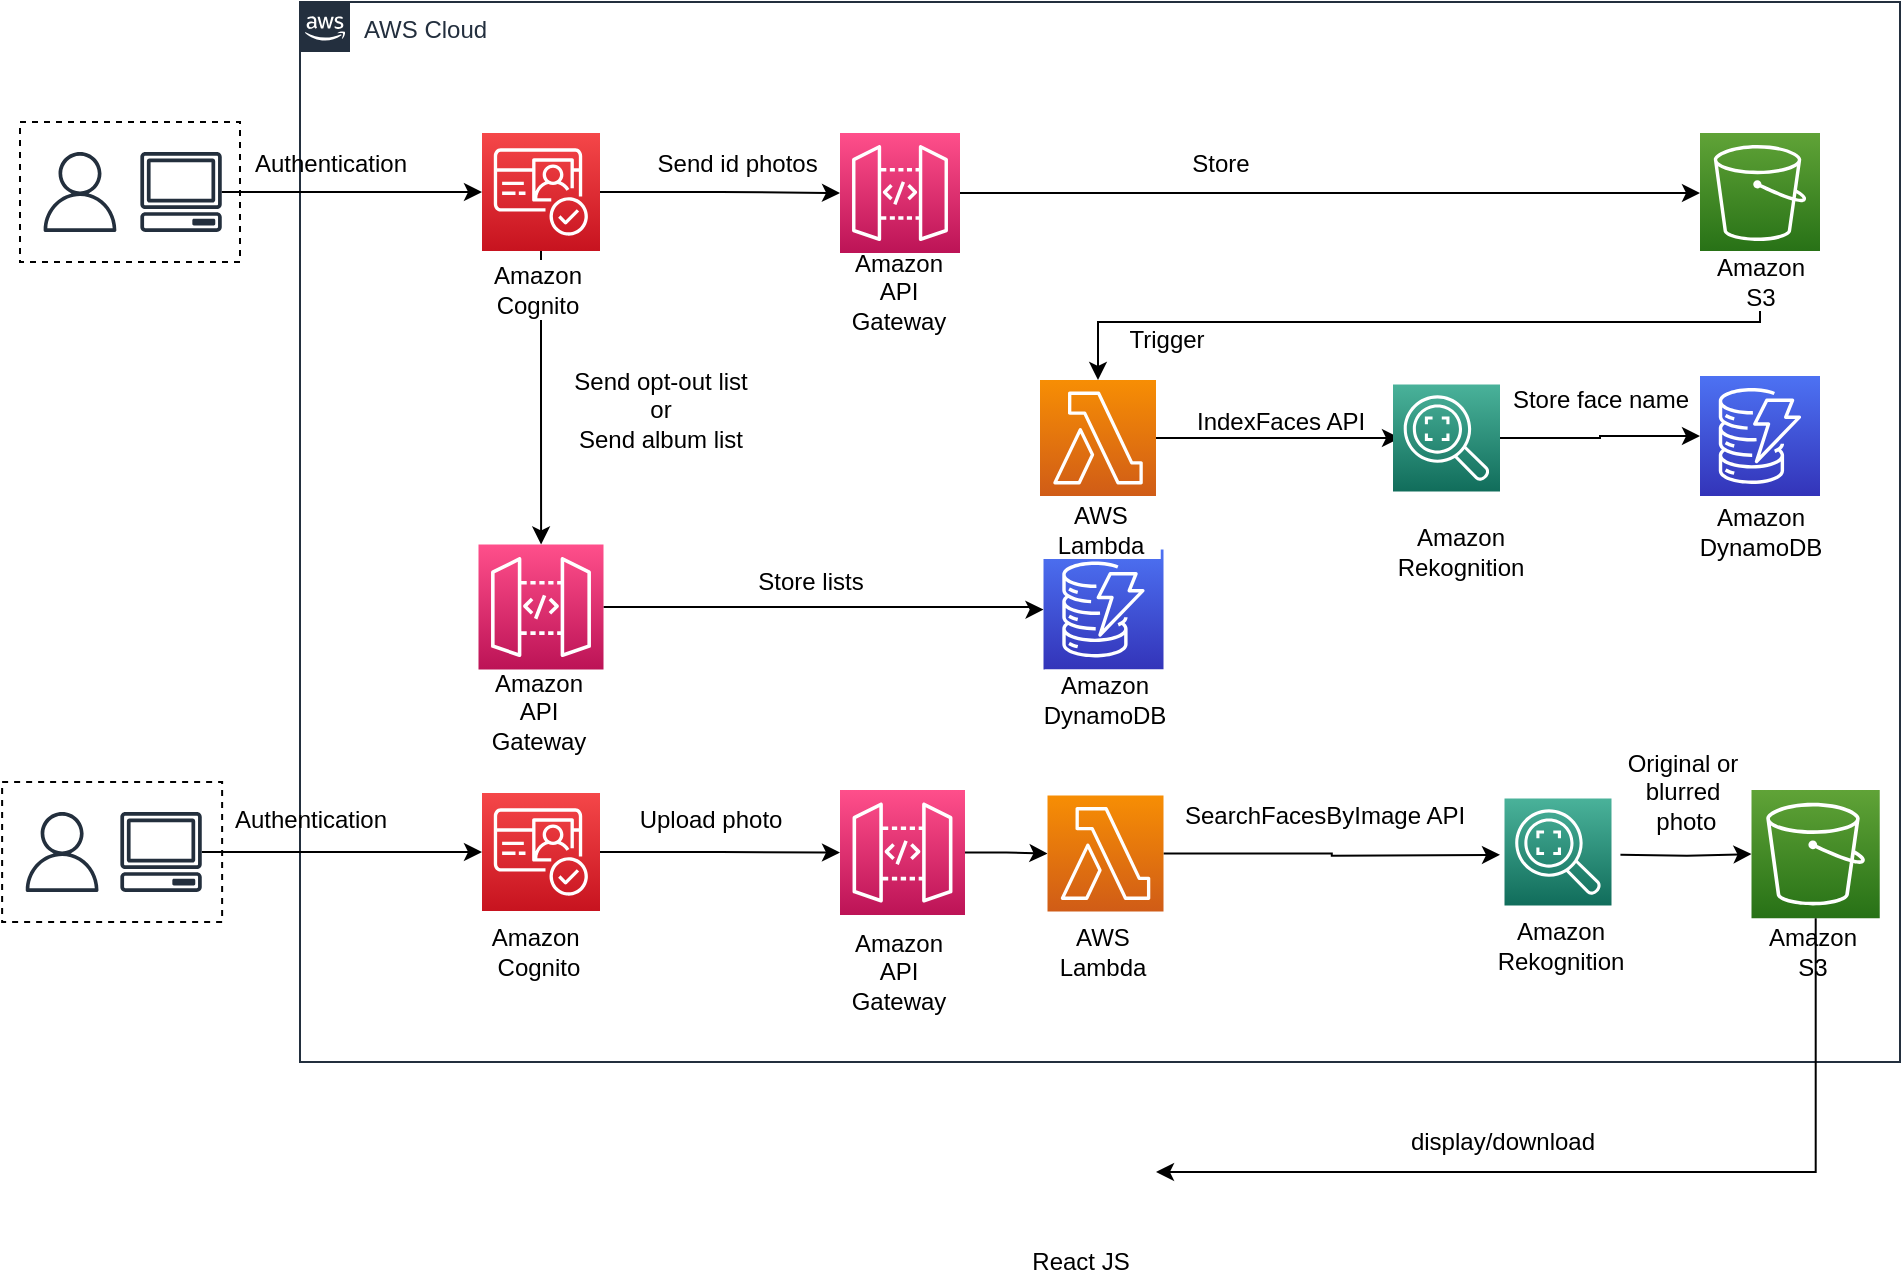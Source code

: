 <mxfile version="16.1.4" type="github">
  <diagram id="0s8Wk6ZnzA-2uvvJdeFV" name="Page-1">
    <mxGraphModel dx="1031" dy="590" grid="1" gridSize="10" guides="1" tooltips="1" connect="1" arrows="1" fold="1" page="1" pageScale="1" pageWidth="827" pageHeight="1169" math="0" shadow="0">
      <root>
        <mxCell id="0" />
        <mxCell id="1" parent="0" />
        <mxCell id="Q5xUvwP0jopd77sharJf-6" value="AWS Cloud" style="points=[[0,0],[0.25,0],[0.5,0],[0.75,0],[1,0],[1,0.25],[1,0.5],[1,0.75],[1,1],[0.75,1],[0.5,1],[0.25,1],[0,1],[0,0.75],[0,0.5],[0,0.25]];outlineConnect=0;gradientColor=none;html=1;whiteSpace=wrap;fontSize=12;fontStyle=0;container=1;pointerEvents=0;collapsible=0;recursiveResize=0;shape=mxgraph.aws4.group;grIcon=mxgraph.aws4.group_aws_cloud_alt;strokeColor=#232F3E;fillColor=#FFFFFF;verticalAlign=top;align=left;spacingLeft=30;fontColor=#232F3E;dashed=0;" vertex="1" parent="1">
          <mxGeometry x="180" y="100" width="800" height="530" as="geometry" />
        </mxCell>
        <mxCell id="Q5xUvwP0jopd77sharJf-16" style="edgeStyle=orthogonalEdgeStyle;rounded=0;orthogonalLoop=1;jettySize=auto;html=1;" edge="1" parent="Q5xUvwP0jopd77sharJf-6" source="Q5xUvwP0jopd77sharJf-7" target="Q5xUvwP0jopd77sharJf-12">
          <mxGeometry relative="1" as="geometry" />
        </mxCell>
        <mxCell id="Q5xUvwP0jopd77sharJf-28" style="edgeStyle=orthogonalEdgeStyle;rounded=0;orthogonalLoop=1;jettySize=auto;html=1;" edge="1" parent="Q5xUvwP0jopd77sharJf-6" source="Q5xUvwP0jopd77sharJf-7" target="Q5xUvwP0jopd77sharJf-3">
          <mxGeometry relative="1" as="geometry" />
        </mxCell>
        <mxCell id="Q5xUvwP0jopd77sharJf-7" value="" style="sketch=0;points=[[0,0,0],[0.25,0,0],[0.5,0,0],[0.75,0,0],[1,0,0],[0,1,0],[0.25,1,0],[0.5,1,0],[0.75,1,0],[1,1,0],[0,0.25,0],[0,0.5,0],[0,0.75,0],[1,0.25,0],[1,0.5,0],[1,0.75,0]];outlineConnect=0;fontColor=#232F3E;gradientColor=#F54749;gradientDirection=north;fillColor=#C7131F;strokeColor=#ffffff;dashed=0;verticalLabelPosition=bottom;verticalAlign=top;align=center;html=1;fontSize=12;fontStyle=0;aspect=fixed;shape=mxgraph.aws4.resourceIcon;resIcon=mxgraph.aws4.cognito;" vertex="1" parent="Q5xUvwP0jopd77sharJf-6">
          <mxGeometry x="91" y="65.5" width="59" height="59" as="geometry" />
        </mxCell>
        <mxCell id="Q5xUvwP0jopd77sharJf-24" style="edgeStyle=orthogonalEdgeStyle;rounded=0;orthogonalLoop=1;jettySize=auto;html=1;" edge="1" parent="Q5xUvwP0jopd77sharJf-6" source="Q5xUvwP0jopd77sharJf-5" target="Q5xUvwP0jopd77sharJf-4">
          <mxGeometry relative="1" as="geometry">
            <Array as="points">
              <mxPoint x="399" y="160" />
            </Array>
          </mxGeometry>
        </mxCell>
        <mxCell id="Q5xUvwP0jopd77sharJf-5" value="" style="sketch=0;points=[[0,0,0],[0.25,0,0],[0.5,0,0],[0.75,0,0],[1,0,0],[0,1,0],[0.25,1,0],[0.5,1,0],[0.75,1,0],[1,1,0],[0,0.25,0],[0,0.5,0],[0,0.75,0],[1,0.25,0],[1,0.5,0],[1,0.75,0]];outlineConnect=0;fontColor=#232F3E;gradientColor=#60A337;gradientDirection=north;fillColor=#277116;strokeColor=#ffffff;dashed=0;verticalLabelPosition=bottom;verticalAlign=top;align=center;html=1;fontSize=12;fontStyle=0;aspect=fixed;shape=mxgraph.aws4.resourceIcon;resIcon=mxgraph.aws4.s3;" vertex="1" parent="Q5xUvwP0jopd77sharJf-6">
          <mxGeometry x="700" y="65.5" width="60" height="60" as="geometry" />
        </mxCell>
        <mxCell id="Q5xUvwP0jopd77sharJf-25" style="edgeStyle=orthogonalEdgeStyle;rounded=0;orthogonalLoop=1;jettySize=auto;html=1;" edge="1" parent="Q5xUvwP0jopd77sharJf-6" source="Q5xUvwP0jopd77sharJf-4">
          <mxGeometry relative="1" as="geometry">
            <mxPoint x="550" y="218.0" as="targetPoint" />
          </mxGeometry>
        </mxCell>
        <mxCell id="Q5xUvwP0jopd77sharJf-4" value="" style="sketch=0;points=[[0,0,0],[0.25,0,0],[0.5,0,0],[0.75,0,0],[1,0,0],[0,1,0],[0.25,1,0],[0.5,1,0],[0.75,1,0],[1,1,0],[0,0.25,0],[0,0.5,0],[0,0.75,0],[1,0.25,0],[1,0.5,0],[1,0.75,0]];outlineConnect=0;fontColor=#232F3E;gradientColor=#F78E04;gradientDirection=north;fillColor=#D05C17;strokeColor=#ffffff;dashed=0;verticalLabelPosition=bottom;verticalAlign=top;align=center;html=1;fontSize=12;fontStyle=0;aspect=fixed;shape=mxgraph.aws4.resourceIcon;resIcon=mxgraph.aws4.lambda;" vertex="1" parent="Q5xUvwP0jopd77sharJf-6">
          <mxGeometry x="370" y="189" width="58" height="58" as="geometry" />
        </mxCell>
        <mxCell id="Q5xUvwP0jopd77sharJf-33" style="edgeStyle=orthogonalEdgeStyle;rounded=0;orthogonalLoop=1;jettySize=auto;html=1;entryX=0;entryY=0.5;entryDx=0;entryDy=0;entryPerimeter=0;" edge="1" parent="Q5xUvwP0jopd77sharJf-6" source="Q5xUvwP0jopd77sharJf-3" target="Q5xUvwP0jopd77sharJf-35">
          <mxGeometry relative="1" as="geometry">
            <mxPoint x="350" y="321.25" as="targetPoint" />
            <Array as="points">
              <mxPoint x="366" y="303" />
            </Array>
          </mxGeometry>
        </mxCell>
        <mxCell id="Q5xUvwP0jopd77sharJf-3" value="" style="sketch=0;points=[[0,0,0],[0.25,0,0],[0.5,0,0],[0.75,0,0],[1,0,0],[0,1,0],[0.25,1,0],[0.5,1,0],[0.75,1,0],[1,1,0],[0,0.25,0],[0,0.5,0],[0,0.75,0],[1,0.25,0],[1,0.5,0],[1,0.75,0]];outlineConnect=0;fontColor=#232F3E;gradientColor=#FF4F8B;gradientDirection=north;fillColor=#BC1356;strokeColor=#ffffff;dashed=0;verticalLabelPosition=bottom;verticalAlign=top;align=center;html=1;fontSize=12;fontStyle=0;aspect=fixed;shape=mxgraph.aws4.resourceIcon;resIcon=mxgraph.aws4.api_gateway;" vertex="1" parent="Q5xUvwP0jopd77sharJf-6">
          <mxGeometry x="89.25" y="271.25" width="62.5" height="62.5" as="geometry" />
        </mxCell>
        <mxCell id="Q5xUvwP0jopd77sharJf-1" value="" style="sketch=0;points=[[0,0,0],[0.25,0,0],[0.5,0,0],[0.75,0,0],[1,0,0],[0,1,0],[0.25,1,0],[0.5,1,0],[0.75,1,0],[1,1,0],[0,0.25,0],[0,0.5,0],[0,0.75,0],[1,0.25,0],[1,0.5,0],[1,0.75,0]];outlineConnect=0;fontColor=#232F3E;gradientColor=#4D72F3;gradientDirection=north;fillColor=#3334B9;strokeColor=#ffffff;dashed=0;verticalLabelPosition=bottom;verticalAlign=top;align=center;html=1;fontSize=12;fontStyle=0;aspect=fixed;shape=mxgraph.aws4.resourceIcon;resIcon=mxgraph.aws4.dynamodb;" vertex="1" parent="Q5xUvwP0jopd77sharJf-6">
          <mxGeometry x="700" y="187" width="60" height="60" as="geometry" />
        </mxCell>
        <mxCell id="Q5xUvwP0jopd77sharJf-19" style="edgeStyle=orthogonalEdgeStyle;rounded=0;orthogonalLoop=1;jettySize=auto;html=1;entryX=0;entryY=0.5;entryDx=0;entryDy=0;entryPerimeter=0;" edge="1" parent="Q5xUvwP0jopd77sharJf-6" source="Q5xUvwP0jopd77sharJf-12" target="Q5xUvwP0jopd77sharJf-5">
          <mxGeometry relative="1" as="geometry" />
        </mxCell>
        <mxCell id="Q5xUvwP0jopd77sharJf-12" value="" style="sketch=0;points=[[0,0,0],[0.25,0,0],[0.5,0,0],[0.75,0,0],[1,0,0],[0,1,0],[0.25,1,0],[0.5,1,0],[0.75,1,0],[1,1,0],[0,0.25,0],[0,0.5,0],[0,0.75,0],[1,0.25,0],[1,0.5,0],[1,0.75,0]];outlineConnect=0;fontColor=#232F3E;gradientColor=#FF4F8B;gradientDirection=north;fillColor=#BC1356;strokeColor=#ffffff;dashed=0;verticalLabelPosition=bottom;verticalAlign=top;align=center;html=1;fontSize=12;fontStyle=0;aspect=fixed;shape=mxgraph.aws4.resourceIcon;resIcon=mxgraph.aws4.api_gateway;" vertex="1" parent="Q5xUvwP0jopd77sharJf-6">
          <mxGeometry x="270" y="65.5" width="60" height="60" as="geometry" />
        </mxCell>
        <mxCell id="Q5xUvwP0jopd77sharJf-36" style="edgeStyle=orthogonalEdgeStyle;rounded=0;orthogonalLoop=1;jettySize=auto;html=1;exitX=1;exitY=0.5;exitDx=0;exitDy=0;exitPerimeter=0;" edge="1" parent="Q5xUvwP0jopd77sharJf-6" source="Q5xUvwP0jopd77sharJf-148" target="Q5xUvwP0jopd77sharJf-1">
          <mxGeometry relative="1" as="geometry">
            <mxPoint x="610.22" y="218.0" as="sourcePoint" />
          </mxGeometry>
        </mxCell>
        <mxCell id="Q5xUvwP0jopd77sharJf-15" value="Authentication" style="text;html=1;align=center;verticalAlign=middle;resizable=0;points=[];autosize=1;strokeColor=none;fillColor=none;" vertex="1" parent="Q5xUvwP0jopd77sharJf-6">
          <mxGeometry x="-30" y="70.5" width="90" height="20" as="geometry" />
        </mxCell>
        <mxCell id="Q5xUvwP0jopd77sharJf-17" value="Send id photos&amp;nbsp;" style="text;html=1;align=center;verticalAlign=middle;resizable=0;points=[];autosize=1;strokeColor=none;fillColor=none;" vertex="1" parent="Q5xUvwP0jopd77sharJf-6">
          <mxGeometry x="170" y="70.5" width="100" height="20" as="geometry" />
        </mxCell>
        <mxCell id="Q5xUvwP0jopd77sharJf-22" value="Trigger" style="text;html=1;align=center;verticalAlign=middle;resizable=0;points=[];autosize=1;strokeColor=none;fillColor=none;" vertex="1" parent="Q5xUvwP0jopd77sharJf-6">
          <mxGeometry x="408" y="159" width="50" height="20" as="geometry" />
        </mxCell>
        <mxCell id="Q5xUvwP0jopd77sharJf-30" value="Send opt-out list&lt;br&gt;or&lt;br&gt;Send album list" style="text;html=1;align=center;verticalAlign=middle;resizable=0;points=[];autosize=1;strokeColor=none;fillColor=none;" vertex="1" parent="Q5xUvwP0jopd77sharJf-6">
          <mxGeometry x="130" y="179" width="100" height="50" as="geometry" />
        </mxCell>
        <mxCell id="Q5xUvwP0jopd77sharJf-34" value="Store lists" style="text;html=1;align=center;verticalAlign=middle;resizable=0;points=[];autosize=1;strokeColor=none;fillColor=none;" vertex="1" parent="Q5xUvwP0jopd77sharJf-6">
          <mxGeometry x="220" y="280" width="70" height="20" as="geometry" />
        </mxCell>
        <mxCell id="Q5xUvwP0jopd77sharJf-35" value="" style="sketch=0;points=[[0,0,0],[0.25,0,0],[0.5,0,0],[0.75,0,0],[1,0,0],[0,1,0],[0.25,1,0],[0.5,1,0],[0.75,1,0],[1,1,0],[0,0.25,0],[0,0.5,0],[0,0.75,0],[1,0.25,0],[1,0.5,0],[1,0.75,0]];outlineConnect=0;fontColor=#232F3E;gradientColor=#4D72F3;gradientDirection=north;fillColor=#3334B9;strokeColor=#ffffff;dashed=0;verticalLabelPosition=bottom;verticalAlign=top;align=center;html=1;fontSize=12;fontStyle=0;aspect=fixed;shape=mxgraph.aws4.resourceIcon;resIcon=mxgraph.aws4.dynamodb;" vertex="1" parent="Q5xUvwP0jopd77sharJf-6">
          <mxGeometry x="371.75" y="273.75" width="60" height="60" as="geometry" />
        </mxCell>
        <mxCell id="Q5xUvwP0jopd77sharJf-26" value="IndexFaces API" style="text;html=1;align=center;verticalAlign=middle;resizable=0;points=[];autosize=1;strokeColor=none;fillColor=none;" vertex="1" parent="Q5xUvwP0jopd77sharJf-6">
          <mxGeometry x="440" y="200" width="100" height="20" as="geometry" />
        </mxCell>
        <mxCell id="Q5xUvwP0jopd77sharJf-20" value="Store" style="text;html=1;align=center;verticalAlign=middle;resizable=0;points=[];autosize=1;strokeColor=none;fillColor=none;" vertex="1" parent="Q5xUvwP0jopd77sharJf-6">
          <mxGeometry x="440" y="70.5" width="40" height="20" as="geometry" />
        </mxCell>
        <mxCell id="Q5xUvwP0jopd77sharJf-37" value="Store face name" style="text;html=1;align=center;verticalAlign=middle;resizable=0;points=[];autosize=1;strokeColor=none;fillColor=none;" vertex="1" parent="Q5xUvwP0jopd77sharJf-6">
          <mxGeometry x="600" y="189" width="100" height="20" as="geometry" />
        </mxCell>
        <mxCell id="Q5xUvwP0jopd77sharJf-57" value="" style="edgeStyle=orthogonalEdgeStyle;rounded=0;orthogonalLoop=1;jettySize=auto;html=1;" edge="1" parent="Q5xUvwP0jopd77sharJf-6" source="Q5xUvwP0jopd77sharJf-39" target="Q5xUvwP0jopd77sharJf-41">
          <mxGeometry relative="1" as="geometry" />
        </mxCell>
        <mxCell id="Q5xUvwP0jopd77sharJf-39" value="" style="sketch=0;points=[[0,0,0],[0.25,0,0],[0.5,0,0],[0.75,0,0],[1,0,0],[0,1,0],[0.25,1,0],[0.5,1,0],[0.75,1,0],[1,1,0],[0,0.25,0],[0,0.5,0],[0,0.75,0],[1,0.25,0],[1,0.5,0],[1,0.75,0]];outlineConnect=0;fontColor=#232F3E;gradientColor=#FF4F8B;gradientDirection=north;fillColor=#BC1356;strokeColor=#ffffff;dashed=0;verticalLabelPosition=bottom;verticalAlign=top;align=center;html=1;fontSize=12;fontStyle=0;aspect=fixed;shape=mxgraph.aws4.resourceIcon;resIcon=mxgraph.aws4.api_gateway;" vertex="1" parent="Q5xUvwP0jopd77sharJf-6">
          <mxGeometry x="270" y="394" width="62.5" height="62.5" as="geometry" />
        </mxCell>
        <mxCell id="Q5xUvwP0jopd77sharJf-59" style="edgeStyle=orthogonalEdgeStyle;rounded=0;orthogonalLoop=1;jettySize=auto;html=1;" edge="1" parent="Q5xUvwP0jopd77sharJf-6" source="Q5xUvwP0jopd77sharJf-41">
          <mxGeometry relative="1" as="geometry">
            <mxPoint x="600" y="426.435" as="targetPoint" />
          </mxGeometry>
        </mxCell>
        <mxCell id="Q5xUvwP0jopd77sharJf-41" value="" style="sketch=0;points=[[0,0,0],[0.25,0,0],[0.5,0,0],[0.75,0,0],[1,0,0],[0,1,0],[0.25,1,0],[0.5,1,0],[0.75,1,0],[1,1,0],[0,0.25,0],[0,0.5,0],[0,0.75,0],[1,0.25,0],[1,0.5,0],[1,0.75,0]];outlineConnect=0;fontColor=#232F3E;gradientColor=#F78E04;gradientDirection=north;fillColor=#D05C17;strokeColor=#ffffff;dashed=0;verticalLabelPosition=bottom;verticalAlign=top;align=center;html=1;fontSize=12;fontStyle=0;aspect=fixed;shape=mxgraph.aws4.resourceIcon;resIcon=mxgraph.aws4.lambda;" vertex="1" parent="Q5xUvwP0jopd77sharJf-6">
          <mxGeometry x="373.75" y="396.75" width="58" height="58" as="geometry" />
        </mxCell>
        <mxCell id="Q5xUvwP0jopd77sharJf-55" value="" style="edgeStyle=orthogonalEdgeStyle;rounded=0;orthogonalLoop=1;jettySize=auto;html=1;" edge="1" parent="Q5xUvwP0jopd77sharJf-6" target="Q5xUvwP0jopd77sharJf-50">
          <mxGeometry relative="1" as="geometry">
            <mxPoint x="660.22" y="426.435" as="sourcePoint" />
          </mxGeometry>
        </mxCell>
        <mxCell id="Q5xUvwP0jopd77sharJf-48" style="edgeStyle=orthogonalEdgeStyle;rounded=0;orthogonalLoop=1;jettySize=auto;html=1;" edge="1" parent="Q5xUvwP0jopd77sharJf-6" source="Q5xUvwP0jopd77sharJf-45" target="Q5xUvwP0jopd77sharJf-39">
          <mxGeometry relative="1" as="geometry" />
        </mxCell>
        <mxCell id="Q5xUvwP0jopd77sharJf-45" value="" style="sketch=0;points=[[0,0,0],[0.25,0,0],[0.5,0,0],[0.75,0,0],[1,0,0],[0,1,0],[0.25,1,0],[0.5,1,0],[0.75,1,0],[1,1,0],[0,0.25,0],[0,0.5,0],[0,0.75,0],[1,0.25,0],[1,0.5,0],[1,0.75,0]];outlineConnect=0;fontColor=#232F3E;gradientColor=#F54749;gradientDirection=north;fillColor=#C7131F;strokeColor=#ffffff;dashed=0;verticalLabelPosition=bottom;verticalAlign=top;align=center;html=1;fontSize=12;fontStyle=0;aspect=fixed;shape=mxgraph.aws4.resourceIcon;resIcon=mxgraph.aws4.cognito;" vertex="1" parent="Q5xUvwP0jopd77sharJf-6">
          <mxGeometry x="91" y="395.5" width="59" height="59" as="geometry" />
        </mxCell>
        <mxCell id="Q5xUvwP0jopd77sharJf-49" value="Upload photo" style="text;html=1;align=center;verticalAlign=middle;resizable=0;points=[];autosize=1;strokeColor=none;fillColor=none;" vertex="1" parent="Q5xUvwP0jopd77sharJf-6">
          <mxGeometry x="160" y="398.5" width="90" height="20" as="geometry" />
        </mxCell>
        <mxCell id="Q5xUvwP0jopd77sharJf-50" value="" style="sketch=0;points=[[0,0,0],[0.25,0,0],[0.5,0,0],[0.75,0,0],[1,0,0],[0,1,0],[0.25,1,0],[0.5,1,0],[0.75,1,0],[1,1,0],[0,0.25,0],[0,0.5,0],[0,0.75,0],[1,0.25,0],[1,0.5,0],[1,0.75,0]];outlineConnect=0;fontColor=#232F3E;gradientColor=#60A337;gradientDirection=north;fillColor=#277116;strokeColor=#ffffff;dashed=0;verticalLabelPosition=bottom;verticalAlign=top;align=center;html=1;fontSize=12;fontStyle=0;aspect=fixed;shape=mxgraph.aws4.resourceIcon;resIcon=mxgraph.aws4.s3;" vertex="1" parent="Q5xUvwP0jopd77sharJf-6">
          <mxGeometry x="725.75" y="394" width="64.12" height="64.12" as="geometry" />
        </mxCell>
        <mxCell id="Q5xUvwP0jopd77sharJf-52" value="SearchFacesByImage API" style="text;html=1;align=center;verticalAlign=middle;resizable=0;points=[];autosize=1;strokeColor=none;fillColor=none;" vertex="1" parent="Q5xUvwP0jopd77sharJf-6">
          <mxGeometry x="431.75" y="396.75" width="160" height="20" as="geometry" />
        </mxCell>
        <mxCell id="Q5xUvwP0jopd77sharJf-56" value="Original or&lt;br&gt;blurred&lt;br&gt;&amp;nbsp;photo" style="text;html=1;align=center;verticalAlign=middle;resizable=0;points=[];autosize=1;strokeColor=none;fillColor=none;" vertex="1" parent="Q5xUvwP0jopd77sharJf-6">
          <mxGeometry x="655.75" y="370" width="70" height="50" as="geometry" />
        </mxCell>
        <mxCell id="Q5xUvwP0jopd77sharJf-123" value="Authentication" style="text;html=1;align=center;verticalAlign=middle;resizable=0;points=[];autosize=1;strokeColor=none;fillColor=none;" vertex="1" parent="Q5xUvwP0jopd77sharJf-6">
          <mxGeometry x="-40" y="398.5" width="90" height="20" as="geometry" />
        </mxCell>
        <mxCell id="Q5xUvwP0jopd77sharJf-128" value="Amazon Cognito" style="text;html=1;strokeColor=none;fillColor=#FFFFFF;align=center;verticalAlign=middle;whiteSpace=wrap;rounded=0;" vertex="1" parent="Q5xUvwP0jopd77sharJf-6">
          <mxGeometry x="89.25" y="129" width="60" height="30" as="geometry" />
        </mxCell>
        <mxCell id="Q5xUvwP0jopd77sharJf-132" value="Amazon API Gateway" style="text;html=1;strokeColor=none;fillColor=#FFFFFF;align=center;verticalAlign=middle;whiteSpace=wrap;rounded=0;" vertex="1" parent="Q5xUvwP0jopd77sharJf-6">
          <mxGeometry x="89.25" y="340" width="60.75" height="30" as="geometry" />
        </mxCell>
        <mxCell id="Q5xUvwP0jopd77sharJf-133" value="Amazon API Gateway" style="text;html=1;strokeColor=none;fillColor=#FFFFFF;align=center;verticalAlign=middle;whiteSpace=wrap;rounded=0;" vertex="1" parent="Q5xUvwP0jopd77sharJf-6">
          <mxGeometry x="269.25" y="470" width="60.75" height="30" as="geometry" />
        </mxCell>
        <mxCell id="Q5xUvwP0jopd77sharJf-134" value="Amazon API Gateway" style="text;html=1;strokeColor=none;fillColor=#FFFFFF;align=center;verticalAlign=middle;whiteSpace=wrap;rounded=0;" vertex="1" parent="Q5xUvwP0jopd77sharJf-6">
          <mxGeometry x="269.25" y="130" width="60.75" height="30" as="geometry" />
        </mxCell>
        <mxCell id="Q5xUvwP0jopd77sharJf-135" value="Amazon&amp;nbsp;&lt;span style=&quot;color: rgba(0 , 0 , 0 , 0) ; font-family: monospace ; font-size: 0px&quot;&gt;%3CmxGraphModel%3E%3Croot%3E%3CmxCell%20id%3D%220%22%2F%3E%3CmxCell%20id%3D%221%22%20parent%3D%220%22%2F%3E%3CmxCell%20id%3D%222%22%20value%3D%22Amazon%20API%20Gateway%22%20style%3D%22text%3Bhtml%3D1%3BstrokeColor%3Dnone%3BfillColor%3D%23FFFFFF%3Balign%3Dcenter%3BverticalAlign%3Dmiddle%3BwhiteSpace%3Dwrap%3Brounded%3D0%3B%22%20vertex%3D%221%22%20parent%3D%221%22%3E%3CmxGeometry%20x%3D%22269.25%22%20y%3D%22440%22%20width%3D%2260.75%22%20height%3D%2230%22%20as%3D%22geometry%22%2F%3E%3C%2FmxCell%3E%3C%2Froot%3E%3C%2FmxGraphModel%3E&lt;/span&gt;&lt;br&gt;Cognito" style="text;html=1;strokeColor=none;fillColor=#FFFFFF;align=center;verticalAlign=middle;whiteSpace=wrap;rounded=0;" vertex="1" parent="Q5xUvwP0jopd77sharJf-6">
          <mxGeometry x="89.25" y="460" width="60.75" height="30" as="geometry" />
        </mxCell>
        <mxCell id="Q5xUvwP0jopd77sharJf-136" value="AWS Lambda" style="text;html=1;strokeColor=none;fillColor=#FFFFFF;align=center;verticalAlign=middle;whiteSpace=wrap;rounded=0;" vertex="1" parent="Q5xUvwP0jopd77sharJf-6">
          <mxGeometry x="369.62" y="248.5" width="60.75" height="30" as="geometry" />
        </mxCell>
        <mxCell id="Q5xUvwP0jopd77sharJf-137" value="AWS Lambda" style="text;html=1;strokeColor=none;fillColor=#FFFFFF;align=center;verticalAlign=middle;whiteSpace=wrap;rounded=0;" vertex="1" parent="Q5xUvwP0jopd77sharJf-6">
          <mxGeometry x="371" y="460" width="60.75" height="30" as="geometry" />
        </mxCell>
        <mxCell id="Q5xUvwP0jopd77sharJf-138" value="Amazon DynamoDB" style="text;html=1;strokeColor=none;fillColor=#FFFFFF;align=center;verticalAlign=middle;whiteSpace=wrap;rounded=0;" vertex="1" parent="Q5xUvwP0jopd77sharJf-6">
          <mxGeometry x="372.37" y="333.75" width="60.75" height="30" as="geometry" />
        </mxCell>
        <mxCell id="Q5xUvwP0jopd77sharJf-139" value="Amazon DynamoDB" style="text;html=1;strokeColor=none;fillColor=#FFFFFF;align=center;verticalAlign=middle;whiteSpace=wrap;rounded=0;" vertex="1" parent="Q5xUvwP0jopd77sharJf-6">
          <mxGeometry x="700" y="250" width="60.75" height="30" as="geometry" />
        </mxCell>
        <mxCell id="Q5xUvwP0jopd77sharJf-140" value="Amazon S3" style="text;html=1;strokeColor=none;fillColor=#FFFFFF;align=center;verticalAlign=middle;whiteSpace=wrap;rounded=0;" vertex="1" parent="Q5xUvwP0jopd77sharJf-6">
          <mxGeometry x="700" y="124.5" width="60.75" height="30" as="geometry" />
        </mxCell>
        <mxCell id="Q5xUvwP0jopd77sharJf-143" value="Amazon S3" style="text;html=1;strokeColor=none;fillColor=#FFFFFF;align=center;verticalAlign=middle;whiteSpace=wrap;rounded=0;" vertex="1" parent="Q5xUvwP0jopd77sharJf-6">
          <mxGeometry x="725.75" y="460" width="60.75" height="30" as="geometry" />
        </mxCell>
        <mxCell id="Q5xUvwP0jopd77sharJf-147" value="Amazon Rekognition" style="text;html=1;strokeColor=none;fillColor=#FFFFFF;align=center;verticalAlign=middle;whiteSpace=wrap;rounded=0;" vertex="1" parent="Q5xUvwP0jopd77sharJf-6">
          <mxGeometry x="550" y="260" width="60.75" height="30" as="geometry" />
        </mxCell>
        <mxCell id="Q5xUvwP0jopd77sharJf-148" value="" style="sketch=0;points=[[0,0,0],[0.25,0,0],[0.5,0,0],[0.75,0,0],[1,0,0],[0,1,0],[0.25,1,0],[0.5,1,0],[0.75,1,0],[1,1,0],[0,0.25,0],[0,0.5,0],[0,0.75,0],[1,0.25,0],[1,0.5,0],[1,0.75,0]];outlineConnect=0;fontColor=#232F3E;gradientColor=#4AB29A;gradientDirection=north;fillColor=#116D5B;strokeColor=#ffffff;dashed=0;verticalLabelPosition=bottom;verticalAlign=top;align=center;html=1;fontSize=12;fontStyle=0;aspect=fixed;shape=mxgraph.aws4.resourceIcon;resIcon=mxgraph.aws4.rekognition_2;labelBackgroundColor=none;" vertex="1" parent="Q5xUvwP0jopd77sharJf-6">
          <mxGeometry x="546.5" y="191.25" width="53.5" height="53.5" as="geometry" />
        </mxCell>
        <mxCell id="Q5xUvwP0jopd77sharJf-149" value="" style="sketch=0;points=[[0,0,0],[0.25,0,0],[0.5,0,0],[0.75,0,0],[1,0,0],[0,1,0],[0.25,1,0],[0.5,1,0],[0.75,1,0],[1,1,0],[0,0.25,0],[0,0.5,0],[0,0.75,0],[1,0.25,0],[1,0.5,0],[1,0.75,0]];outlineConnect=0;fontColor=#232F3E;gradientColor=#4AB29A;gradientDirection=north;fillColor=#116D5B;strokeColor=#ffffff;dashed=0;verticalLabelPosition=bottom;verticalAlign=top;align=center;html=1;fontSize=12;fontStyle=0;aspect=fixed;shape=mxgraph.aws4.resourceIcon;resIcon=mxgraph.aws4.rekognition_2;labelBackgroundColor=none;" vertex="1" parent="Q5xUvwP0jopd77sharJf-6">
          <mxGeometry x="602.25" y="398.25" width="53.5" height="53.5" as="geometry" />
        </mxCell>
        <mxCell id="Q5xUvwP0jopd77sharJf-150" value="Amazon Rekognition" style="text;html=1;strokeColor=none;fillColor=#FFFFFF;align=center;verticalAlign=middle;whiteSpace=wrap;rounded=0;" vertex="1" parent="Q5xUvwP0jopd77sharJf-6">
          <mxGeometry x="600" y="456.5" width="60.75" height="30" as="geometry" />
        </mxCell>
        <mxCell id="Q5xUvwP0jopd77sharJf-113" value="" style="fontStyle=0;dashed=1;fillColor=none;" vertex="1" parent="1">
          <mxGeometry x="40" y="160" width="110" height="70" as="geometry" />
        </mxCell>
        <mxCell id="Q5xUvwP0jopd77sharJf-8" value="" style="sketch=0;outlineConnect=0;fontColor=#232F3E;gradientColor=none;fillColor=#232F3D;strokeColor=none;dashed=0;verticalLabelPosition=bottom;verticalAlign=top;align=center;html=1;fontSize=12;fontStyle=0;aspect=fixed;pointerEvents=1;shape=mxgraph.aws4.user;" vertex="1" parent="1">
          <mxGeometry x="50" y="175" width="40" height="40" as="geometry" />
        </mxCell>
        <mxCell id="Q5xUvwP0jopd77sharJf-9" value="" style="sketch=0;outlineConnect=0;fontColor=#232F3E;gradientColor=none;fillColor=#232F3D;strokeColor=none;dashed=0;verticalLabelPosition=bottom;verticalAlign=top;align=center;html=1;fontSize=12;fontStyle=0;aspect=fixed;pointerEvents=1;shape=mxgraph.aws4.client;" vertex="1" parent="1">
          <mxGeometry x="100" y="175" width="41.06" height="40" as="geometry" />
        </mxCell>
        <mxCell id="Q5xUvwP0jopd77sharJf-14" style="edgeStyle=orthogonalEdgeStyle;rounded=0;orthogonalLoop=1;jettySize=auto;html=1;" edge="1" parent="1" source="Q5xUvwP0jopd77sharJf-9" target="Q5xUvwP0jopd77sharJf-7">
          <mxGeometry relative="1" as="geometry">
            <Array as="points">
              <mxPoint x="270" y="195" />
              <mxPoint x="270" y="195" />
            </Array>
          </mxGeometry>
        </mxCell>
        <mxCell id="Q5xUvwP0jopd77sharJf-114" value="" style="fontStyle=0;dashed=1;fillColor=none;" vertex="1" parent="1">
          <mxGeometry x="31.06" y="490" width="110" height="70" as="geometry" />
        </mxCell>
        <mxCell id="Q5xUvwP0jopd77sharJf-115" value="" style="sketch=0;outlineConnect=0;fontColor=#232F3E;gradientColor=none;fillColor=#232F3D;strokeColor=none;dashed=0;verticalLabelPosition=bottom;verticalAlign=top;align=center;html=1;fontSize=12;fontStyle=0;aspect=fixed;pointerEvents=1;shape=mxgraph.aws4.user;" vertex="1" parent="1">
          <mxGeometry x="41.06" y="505" width="40" height="40" as="geometry" />
        </mxCell>
        <mxCell id="Q5xUvwP0jopd77sharJf-122" style="edgeStyle=orthogonalEdgeStyle;rounded=0;orthogonalLoop=1;jettySize=auto;html=1;" edge="1" parent="1" source="Q5xUvwP0jopd77sharJf-116" target="Q5xUvwP0jopd77sharJf-45">
          <mxGeometry relative="1" as="geometry" />
        </mxCell>
        <mxCell id="Q5xUvwP0jopd77sharJf-116" value="" style="sketch=0;outlineConnect=0;fontColor=#232F3E;gradientColor=none;fillColor=#232F3D;strokeColor=none;dashed=0;verticalLabelPosition=bottom;verticalAlign=top;align=center;html=1;fontSize=12;fontStyle=0;aspect=fixed;pointerEvents=1;shape=mxgraph.aws4.client;" vertex="1" parent="1">
          <mxGeometry x="90" y="505" width="41.06" height="40" as="geometry" />
        </mxCell>
        <mxCell id="Q5xUvwP0jopd77sharJf-62" style="edgeStyle=orthogonalEdgeStyle;rounded=0;orthogonalLoop=1;jettySize=auto;html=1;" edge="1" parent="1" source="Q5xUvwP0jopd77sharJf-50" target="Q5xUvwP0jopd77sharJf-43">
          <mxGeometry relative="1" as="geometry">
            <Array as="points">
              <mxPoint x="938" y="685" />
            </Array>
          </mxGeometry>
        </mxCell>
        <mxCell id="Q5xUvwP0jopd77sharJf-43" value="" style="shape=image;html=1;verticalAlign=top;verticalLabelPosition=bottom;labelBackgroundColor=#ffffff;imageAspect=0;aspect=fixed;image=https://cdn1.iconfinder.com/data/icons/unicons-line-vol-5/24/react-128.png" vertex="1" parent="1">
          <mxGeometry x="538" y="650" width="70" height="70" as="geometry" />
        </mxCell>
        <mxCell id="Q5xUvwP0jopd77sharJf-63" value="display/download" style="text;html=1;align=center;verticalAlign=middle;resizable=0;points=[];autosize=1;strokeColor=none;fillColor=none;" vertex="1" parent="1">
          <mxGeometry x="725.75" y="660" width="110" height="20" as="geometry" />
        </mxCell>
        <mxCell id="Q5xUvwP0jopd77sharJf-146" value="React JS" style="text;html=1;align=center;verticalAlign=middle;resizable=0;points=[];autosize=1;strokeColor=none;fillColor=none;" vertex="1" parent="1">
          <mxGeometry x="540" y="720" width="60" height="20" as="geometry" />
        </mxCell>
      </root>
    </mxGraphModel>
  </diagram>
</mxfile>
